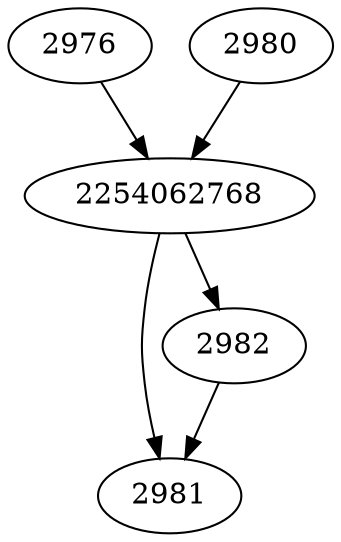 strict digraph  {
2976;
2980;
2981;
2982;
2254062768;
2976 -> 2254062768;
2980 -> 2254062768;
2982 -> 2981;
2254062768 -> 2981;
2254062768 -> 2982;
}
